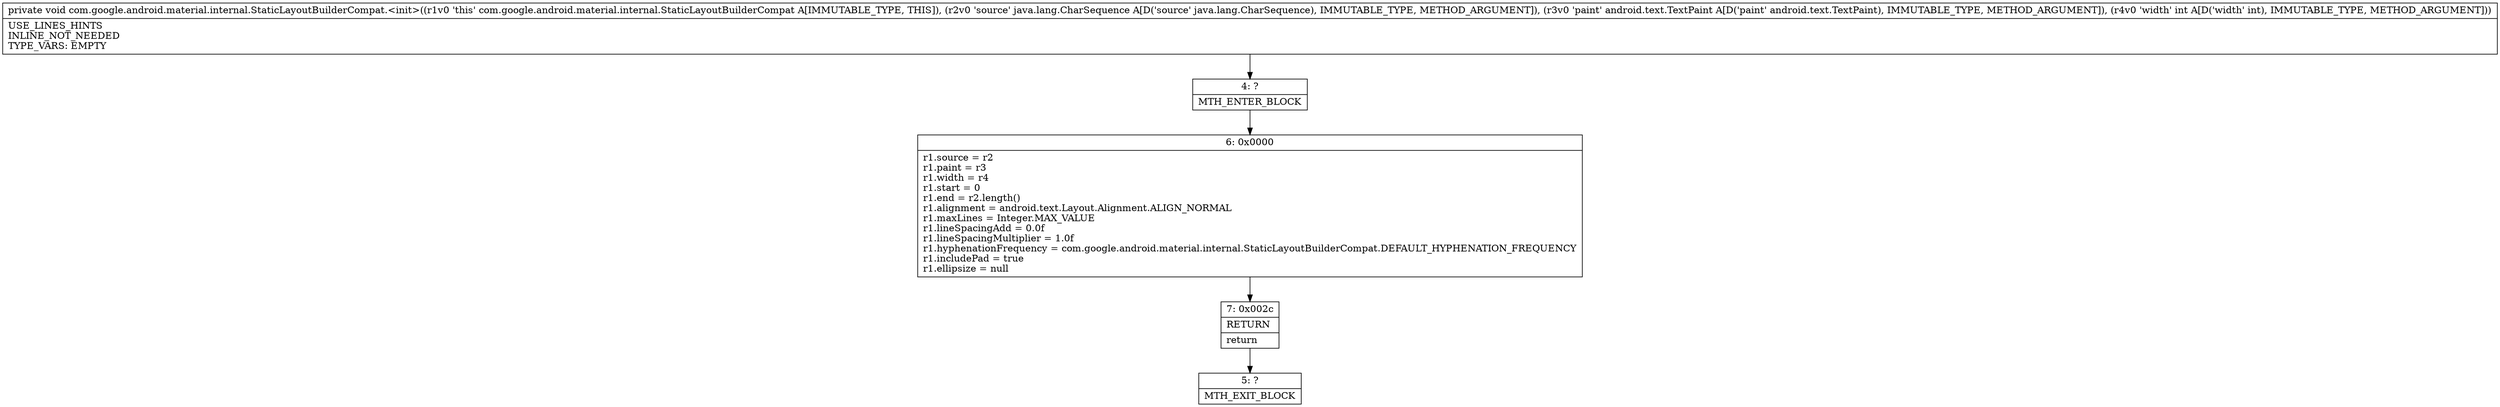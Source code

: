 digraph "CFG forcom.google.android.material.internal.StaticLayoutBuilderCompat.\<init\>(Ljava\/lang\/CharSequence;Landroid\/text\/TextPaint;I)V" {
Node_4 [shape=record,label="{4\:\ ?|MTH_ENTER_BLOCK\l}"];
Node_6 [shape=record,label="{6\:\ 0x0000|r1.source = r2\lr1.paint = r3\lr1.width = r4\lr1.start = 0\lr1.end = r2.length()\lr1.alignment = android.text.Layout.Alignment.ALIGN_NORMAL\lr1.maxLines = Integer.MAX_VALUE\lr1.lineSpacingAdd = 0.0f\lr1.lineSpacingMultiplier = 1.0f\lr1.hyphenationFrequency = com.google.android.material.internal.StaticLayoutBuilderCompat.DEFAULT_HYPHENATION_FREQUENCY\lr1.includePad = true\lr1.ellipsize = null\l}"];
Node_7 [shape=record,label="{7\:\ 0x002c|RETURN\l|return\l}"];
Node_5 [shape=record,label="{5\:\ ?|MTH_EXIT_BLOCK\l}"];
MethodNode[shape=record,label="{private void com.google.android.material.internal.StaticLayoutBuilderCompat.\<init\>((r1v0 'this' com.google.android.material.internal.StaticLayoutBuilderCompat A[IMMUTABLE_TYPE, THIS]), (r2v0 'source' java.lang.CharSequence A[D('source' java.lang.CharSequence), IMMUTABLE_TYPE, METHOD_ARGUMENT]), (r3v0 'paint' android.text.TextPaint A[D('paint' android.text.TextPaint), IMMUTABLE_TYPE, METHOD_ARGUMENT]), (r4v0 'width' int A[D('width' int), IMMUTABLE_TYPE, METHOD_ARGUMENT]))  | USE_LINES_HINTS\lINLINE_NOT_NEEDED\lTYPE_VARS: EMPTY\l}"];
MethodNode -> Node_4;Node_4 -> Node_6;
Node_6 -> Node_7;
Node_7 -> Node_5;
}

